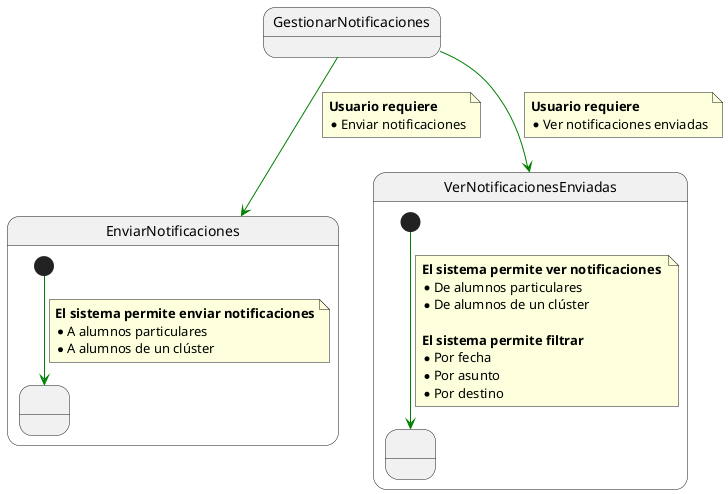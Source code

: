 @startuml GestionarNotificaciones

State GestionarNotificaciones

State EnviarNotificaciones{ 

  State state1 as " "

  [*] -[#green]-> state1

  note on link 
    <b>El sistema permite enviar notificaciones
    * A alumnos particulares
    * A alumnos de un clúster
  end note
 
} 

State VerNotificacionesEnviadas{ 

  State state2 as " "

  [*] -[#green]-> state2

  note on link 
    <b>El sistema permite ver notificaciones 
    * De alumnos particulares
    * De alumnos de un clúster

    <b>El sistema permite filtrar
    * Por fecha
    * Por asunto
    * Por destino
  end note

} 

GestionarNotificaciones-[#green]-> EnviarNotificaciones

note on link
 <b>Usuario requiere
 * Enviar notificaciones
end note

GestionarNotificaciones-[#green]-> VerNotificacionesEnviadas

note on link
 <b>Usuario requiere
 * Ver notificaciones enviadas
end note

@enduml
